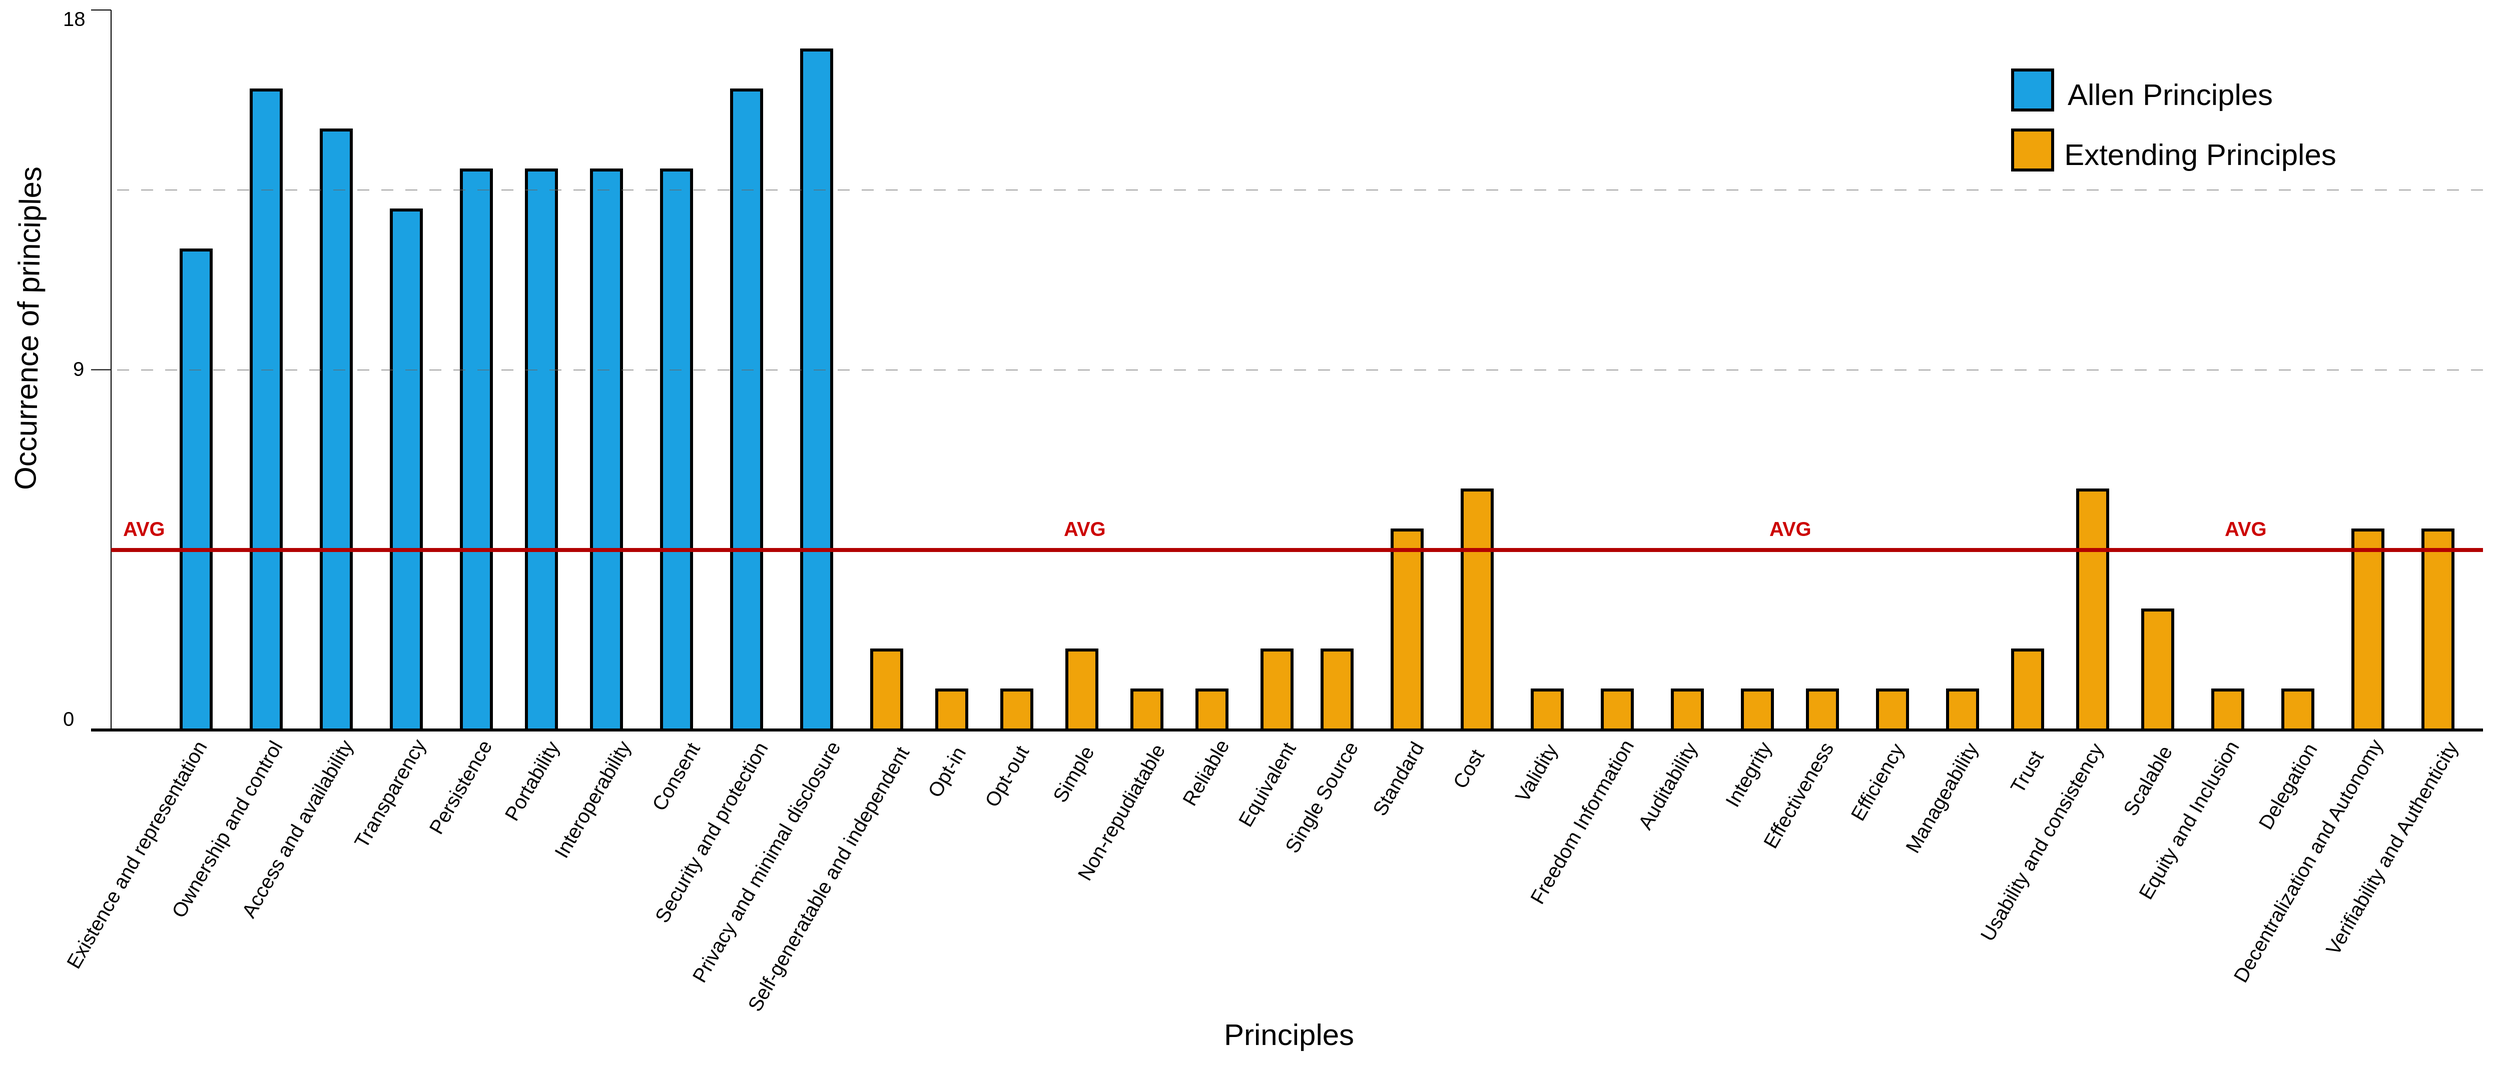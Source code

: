 <mxfile version="26.0.13">
  <diagram name="Page-1" id="DG-onA7_9x2C7NHohGhi">
    <mxGraphModel dx="2647" dy="2543" grid="1" gridSize="10" guides="1" tooltips="1" connect="1" arrows="1" fold="1" page="1" pageScale="1" pageWidth="850" pageHeight="1100" math="0" shadow="0">
      <root>
        <mxCell id="0" />
        <mxCell id="1" parent="0" />
        <mxCell id="yY1wQNI09Y-GIjGR2jKo-1" value="&lt;font style=&quot;font-size: 20px; line-height: 200%;&quot;&gt;Effectiveness&lt;/font&gt;" style="text;whiteSpace=wrap;html=1;rotation=300;" vertex="1" parent="1">
          <mxGeometry x="1860" y="25" width="150" height="60" as="geometry" />
        </mxCell>
        <mxCell id="yY1wQNI09Y-GIjGR2jKo-2" value="&lt;font style=&quot;font-size: 20px; line-height: 200%;&quot;&gt;Efficiency&lt;/font&gt;" style="text;whiteSpace=wrap;html=1;rotation=300;" vertex="1" parent="1">
          <mxGeometry x="1955" y="10" width="120" height="60" as="geometry" />
        </mxCell>
        <mxCell id="yY1wQNI09Y-GIjGR2jKo-3" value="&lt;font style=&quot;font-size: 20px; line-height: 200%;&quot;&gt;Manageability&lt;/font&gt;" style="text;whiteSpace=wrap;html=1;rotation=300;" vertex="1" parent="1">
          <mxGeometry x="2000" y="25" width="160" height="60" as="geometry" />
        </mxCell>
        <mxCell id="yY1wQNI09Y-GIjGR2jKo-4" value="&lt;font style=&quot;font-size: 20px; line-height: 200%;&quot;&gt;Trust&lt;/font&gt;" style="text;whiteSpace=wrap;html=1;rotation=300;" vertex="1" parent="1">
          <mxGeometry x="2125" width="80" height="60" as="geometry" />
        </mxCell>
        <mxCell id="yY1wQNI09Y-GIjGR2jKo-5" value="&lt;font style=&quot;font-size: 20px; line-height: 200%;&quot;&gt;Usability and consistency&lt;/font&gt;" style="text;whiteSpace=wrap;html=1;rotation=300;" vertex="1" parent="1">
          <mxGeometry x="2050" y="70" width="260" height="60" as="geometry" />
        </mxCell>
        <mxCell id="yY1wQNI09Y-GIjGR2jKo-6" value="&lt;font style=&quot;font-size: 20px; line-height: 200%;&quot;&gt;Scalable&lt;/font&gt;" style="text;whiteSpace=wrap;html=1;rotation=300;" vertex="1" parent="1">
          <mxGeometry x="2230" y="10" width="110" height="60" as="geometry" />
        </mxCell>
        <mxCell id="yY1wQNI09Y-GIjGR2jKo-7" value="&lt;font style=&quot;font-size: 20px; line-height: 200%;&quot;&gt;Equity and Inclusion&lt;/font&gt;" style="text;whiteSpace=wrap;html=1;rotation=300;" vertex="1" parent="1">
          <mxGeometry x="2220" y="50" width="210" height="60" as="geometry" />
        </mxCell>
        <mxCell id="yY1wQNI09Y-GIjGR2jKo-8" value="&lt;font style=&quot;font-size: 20px; line-height: 200%;&quot;&gt;Delegation&lt;/font&gt;" style="text;whiteSpace=wrap;html=1;rotation=300;" vertex="1" parent="1">
          <mxGeometry x="2360" y="15" width="130" height="60" as="geometry" />
        </mxCell>
        <mxCell id="yY1wQNI09Y-GIjGR2jKo-9" value="&lt;font style=&quot;font-size: 20px; line-height: 200%;&quot;&gt;Decentralization and Autonomy&lt;/font&gt;" style="text;whiteSpace=wrap;html=1;rotation=300;" vertex="1" parent="1">
          <mxGeometry x="2290" y="90" width="310" height="60" as="geometry" />
        </mxCell>
        <mxCell id="yY1wQNI09Y-GIjGR2jKo-10" value="&lt;font style=&quot;font-size: 20px; line-height: 200%;&quot;&gt;Verifiability and Authenticity&lt;/font&gt;" style="text;whiteSpace=wrap;html=1;rotation=300;" vertex="1" parent="1">
          <mxGeometry x="2390" y="75" width="280" height="60" as="geometry" />
        </mxCell>
        <mxCell id="yY1wQNI09Y-GIjGR2jKo-11" value="&lt;font style=&quot;font-size: 20px; line-height: 200%;&quot;&gt;Non-repudiatable&lt;/font&gt;" style="text;whiteSpace=wrap;html=1;rotation=300;" vertex="1" parent="1">
          <mxGeometry x="1165" y="40" width="190" height="60" as="geometry" />
        </mxCell>
        <mxCell id="yY1wQNI09Y-GIjGR2jKo-12" value="&lt;font style=&quot;font-size: 20px; line-height: 200%;&quot;&gt;Reliable&lt;/font&gt;" style="text;whiteSpace=wrap;html=1;rotation=300;" vertex="1" parent="1">
          <mxGeometry x="1290" width="110" height="60" as="geometry" />
        </mxCell>
        <mxCell id="yY1wQNI09Y-GIjGR2jKo-13" value="&lt;font style=&quot;font-size: 20px; line-height: 200%;&quot;&gt;Single Source&lt;/font&gt;" style="text;whiteSpace=wrap;html=1;rotation=300;" vertex="1" parent="1">
          <mxGeometry x="1380" y="25" width="160" height="60" as="geometry" />
        </mxCell>
        <mxCell id="yY1wQNI09Y-GIjGR2jKo-14" value="&lt;font style=&quot;font-size: 20px; line-height: 200%;&quot;&gt;Standard&lt;/font&gt;" style="text;whiteSpace=wrap;html=1;rotation=300;" vertex="1" parent="1">
          <mxGeometry x="1480" y="10" width="110" height="60" as="geometry" />
        </mxCell>
        <mxCell id="yY1wQNI09Y-GIjGR2jKo-15" value="&lt;font style=&quot;font-size: 20px; line-height: 200%;&quot;&gt;Cost&lt;/font&gt;" style="text;whiteSpace=wrap;html=1;rotation=300;" vertex="1" parent="1">
          <mxGeometry x="1570" width="70" height="60" as="geometry" />
        </mxCell>
        <mxCell id="yY1wQNI09Y-GIjGR2jKo-16" value="&lt;font style=&quot;font-size: 20px; line-height: 200%;&quot;&gt;Validity&lt;/font&gt;" style="text;whiteSpace=wrap;html=1;rotation=300;" vertex="1" parent="1">
          <mxGeometry x="1625" width="100" height="60" as="geometry" />
        </mxCell>
        <mxCell id="yY1wQNI09Y-GIjGR2jKo-17" value="&lt;font style=&quot;font-size: 20px; line-height: 200%;&quot;&gt;Freedom Information&lt;/font&gt;" style="text;whiteSpace=wrap;html=1;rotation=300;" vertex="1" parent="1">
          <mxGeometry x="1610" y="50" width="220" height="60" as="geometry" />
        </mxCell>
        <mxCell id="yY1wQNI09Y-GIjGR2jKo-18" value="&lt;font style=&quot;font-size: 20px; line-height: 200%;&quot;&gt;Auditability&lt;/font&gt;" style="text;whiteSpace=wrap;html=1;rotation=300;" vertex="1" parent="1">
          <mxGeometry x="1740" y="15" width="130" height="60" as="geometry" />
        </mxCell>
        <mxCell id="yY1wQNI09Y-GIjGR2jKo-19" value="&lt;font style=&quot;font-size: 20px; line-height: 200%;&quot;&gt;Integrity&lt;/font&gt;" style="text;whiteSpace=wrap;html=1;rotation=300;" vertex="1" parent="1">
          <mxGeometry x="1835" y="5" width="100" height="60" as="geometry" />
        </mxCell>
        <mxCell id="yY1wQNI09Y-GIjGR2jKo-20" value="&lt;font style=&quot;font-size: 20px; line-height: 200%;&quot;&gt;Transparency&lt;/font&gt;" style="text;whiteSpace=wrap;html=1;rotation=300;" vertex="1" parent="1">
          <mxGeometry x="450" y="20" width="160" height="60" as="geometry" />
        </mxCell>
        <mxCell id="yY1wQNI09Y-GIjGR2jKo-21" value="&lt;font style=&quot;font-size: 20px; line-height: 200%;&quot;&gt;Persistence&lt;/font&gt;" style="text;whiteSpace=wrap;html=1;rotation=300;" vertex="1" parent="1">
          <mxGeometry x="530" y="15" width="140" height="60" as="geometry" />
        </mxCell>
        <mxCell id="yY1wQNI09Y-GIjGR2jKo-22" value="&lt;font style=&quot;font-size: 20px; line-height: 200%;&quot;&gt;Portability&lt;/font&gt;" style="text;whiteSpace=wrap;html=1;rotation=300;" vertex="1" parent="1">
          <mxGeometry x="610" y="10" width="120" height="60" as="geometry" />
        </mxCell>
        <mxCell id="yY1wQNI09Y-GIjGR2jKo-23" value="&lt;font style=&quot;font-size: 20px; line-height: 200%;&quot;&gt;Interoperability&lt;/font&gt;" style="text;whiteSpace=wrap;html=1;rotation=300;" vertex="1" parent="1">
          <mxGeometry x="650" y="30" width="160" height="60" as="geometry" />
        </mxCell>
        <mxCell id="yY1wQNI09Y-GIjGR2jKo-24" value="&lt;font style=&quot;font-size: 20px; line-height: 200%;&quot;&gt;Consent&lt;/font&gt;" style="text;whiteSpace=wrap;html=1;rotation=300;" vertex="1" parent="1">
          <mxGeometry x="760" y="5" width="110" height="60" as="geometry" />
        </mxCell>
        <mxCell id="yY1wQNI09Y-GIjGR2jKo-25" value="&lt;font style=&quot;font-size: 20px; line-height: 200%;&quot;&gt;Security and protection&lt;/font&gt;" style="text;whiteSpace=wrap;html=1;rotation=300;" vertex="1" parent="1">
          <mxGeometry x="730" y="60" width="240" height="60" as="geometry" />
        </mxCell>
        <mxCell id="yY1wQNI09Y-GIjGR2jKo-26" value="&lt;font style=&quot;font-size: 20px; line-height: 200%;&quot;&gt;Privacy and minimal disclosure&lt;/font&gt;" style="text;whiteSpace=wrap;html=1;rotation=300;" vertex="1" parent="1">
          <mxGeometry x="750" y="90" width="310" height="60" as="geometry" />
        </mxCell>
        <mxCell id="yY1wQNI09Y-GIjGR2jKo-27" value="&lt;font style=&quot;font-size: 20px; line-height: 200%;&quot;&gt;Self-generatable and independent&lt;/font&gt;" style="text;whiteSpace=wrap;html=1;rotation=300;" vertex="1" parent="1">
          <mxGeometry x="800" y="110" width="330" height="60" as="geometry" />
        </mxCell>
        <mxCell id="yY1wQNI09Y-GIjGR2jKo-28" value="&lt;font style=&quot;font-size: 20px; line-height: 200%;&quot;&gt;Opt-in&lt;/font&gt;" style="text;whiteSpace=wrap;html=1;rotation=300;" vertex="1" parent="1">
          <mxGeometry x="1040" width="90" height="60" as="geometry" />
        </mxCell>
        <mxCell id="yY1wQNI09Y-GIjGR2jKo-29" value="&lt;font style=&quot;font-size: 20px; line-height: 200%;&quot;&gt;Opt-out&lt;/font&gt;" style="text;whiteSpace=wrap;html=1;rotation=300;" vertex="1" parent="1">
          <mxGeometry x="1095" y="5" width="100" height="60" as="geometry" />
        </mxCell>
        <mxCell id="yY1wQNI09Y-GIjGR2jKo-30" value="&lt;font style=&quot;font-size: 20px; line-height: 200%;&quot;&gt;Simple&lt;/font&gt;" style="text;whiteSpace=wrap;html=1;rotation=300;" vertex="1" parent="1">
          <mxGeometry x="1165" y="5" width="90" height="60" as="geometry" />
        </mxCell>
        <mxCell id="yY1wQNI09Y-GIjGR2jKo-31" value="&lt;font style=&quot;font-size: 20px; line-height: 200%;&quot;&gt;Existence and representation&lt;/font&gt;" style="text;whiteSpace=wrap;html=1;rotation=300;" vertex="1" parent="1">
          <mxGeometry x="130" y="85" width="290" height="60" as="geometry" />
        </mxCell>
        <mxCell id="yY1wQNI09Y-GIjGR2jKo-32" value="&lt;font style=&quot;font-size: 20px; line-height: 200%;&quot;&gt;Ownership and control&lt;/font&gt;" style="text;whiteSpace=wrap;html=1;rotation=300;" vertex="1" parent="1">
          <mxGeometry x="250" y="60" width="230" height="60" as="geometry" />
        </mxCell>
        <mxCell id="yY1wQNI09Y-GIjGR2jKo-33" value="&lt;font style=&quot;font-size: 20px; line-height: 200%;&quot;&gt;Access and availability&lt;/font&gt;" style="text;whiteSpace=wrap;html=1;rotation=300;" vertex="1" parent="1">
          <mxGeometry x="320" y="60" width="230" height="60" as="geometry" />
        </mxCell>
        <mxCell id="yY1wQNI09Y-GIjGR2jKo-34" value="" style="rounded=0;whiteSpace=wrap;html=1;fillColor=#1ba1e2;strokeColor=#000000;strokeWidth=3;fontColor=#ffffff;" vertex="1" parent="1">
          <mxGeometry x="310" y="-480" width="30" height="480" as="geometry" />
        </mxCell>
        <mxCell id="yY1wQNI09Y-GIjGR2jKo-35" value="" style="endArrow=none;html=1;rounded=0;strokeWidth=1;" edge="1" parent="1">
          <mxGeometry width="50" height="50" relative="1" as="geometry">
            <mxPoint x="240" y="-720" as="sourcePoint" />
            <mxPoint x="240" as="targetPoint" />
          </mxGeometry>
        </mxCell>
        <mxCell id="yY1wQNI09Y-GIjGR2jKo-36" value="" style="endArrow=none;html=1;rounded=0;" edge="1" parent="1">
          <mxGeometry width="50" height="50" relative="1" as="geometry">
            <mxPoint x="220" y="-360.23" as="sourcePoint" />
            <mxPoint x="240" y="-360.23" as="targetPoint" />
          </mxGeometry>
        </mxCell>
        <mxCell id="yY1wQNI09Y-GIjGR2jKo-37" value="" style="endArrow=none;html=1;rounded=0;" edge="1" parent="1">
          <mxGeometry width="50" height="50" relative="1" as="geometry">
            <mxPoint x="220" y="-720" as="sourcePoint" />
            <mxPoint x="240" y="-720" as="targetPoint" />
          </mxGeometry>
        </mxCell>
        <mxCell id="yY1wQNI09Y-GIjGR2jKo-38" value="" style="rounded=0;whiteSpace=wrap;html=1;fillColor=#1ba1e2;strokeColor=#000000;strokeWidth=3;fontColor=#ffffff;" vertex="1" parent="1">
          <mxGeometry x="380" y="-640" width="30" height="640" as="geometry" />
        </mxCell>
        <mxCell id="yY1wQNI09Y-GIjGR2jKo-39" value="" style="rounded=0;whiteSpace=wrap;html=1;fillColor=#1ba1e2;strokeColor=#000000;strokeWidth=3;fontColor=#ffffff;" vertex="1" parent="1">
          <mxGeometry x="450" y="-600" width="30" height="600" as="geometry" />
        </mxCell>
        <mxCell id="yY1wQNI09Y-GIjGR2jKo-40" value="" style="rounded=0;whiteSpace=wrap;html=1;fillColor=#1ba1e2;strokeColor=#000000;strokeWidth=3;fontColor=#ffffff;" vertex="1" parent="1">
          <mxGeometry x="520" y="-520" width="30" height="520" as="geometry" />
        </mxCell>
        <mxCell id="yY1wQNI09Y-GIjGR2jKo-41" value="" style="rounded=0;whiteSpace=wrap;html=1;fillColor=#1ba1e2;strokeColor=#000000;strokeWidth=3;fontColor=#ffffff;" vertex="1" parent="1">
          <mxGeometry x="590" y="-560" width="30" height="560" as="geometry" />
        </mxCell>
        <mxCell id="yY1wQNI09Y-GIjGR2jKo-42" value="" style="rounded=0;whiteSpace=wrap;html=1;fillColor=#1ba1e2;strokeColor=#000000;strokeWidth=3;fontColor=#ffffff;" vertex="1" parent="1">
          <mxGeometry x="655" y="-560" width="30" height="560" as="geometry" />
        </mxCell>
        <mxCell id="yY1wQNI09Y-GIjGR2jKo-43" value="" style="rounded=0;whiteSpace=wrap;html=1;fillColor=#1ba1e2;strokeColor=#000000;strokeWidth=3;fontColor=#ffffff;" vertex="1" parent="1">
          <mxGeometry x="720" y="-560" width="30" height="560" as="geometry" />
        </mxCell>
        <mxCell id="yY1wQNI09Y-GIjGR2jKo-44" value="" style="rounded=0;whiteSpace=wrap;html=1;fillColor=#1ba1e2;strokeColor=#000000;strokeWidth=3;fontColor=#ffffff;" vertex="1" parent="1">
          <mxGeometry x="790" y="-560" width="30" height="560" as="geometry" />
        </mxCell>
        <mxCell id="yY1wQNI09Y-GIjGR2jKo-45" value="" style="rounded=0;whiteSpace=wrap;html=1;fillColor=#1ba1e2;strokeColor=#000000;strokeWidth=3;fontColor=#ffffff;" vertex="1" parent="1">
          <mxGeometry x="860" y="-640" width="30" height="640" as="geometry" />
        </mxCell>
        <mxCell id="yY1wQNI09Y-GIjGR2jKo-46" value="&lt;font style=&quot;font-size: 20px;&quot;&gt;0&lt;/font&gt;" style="text;whiteSpace=wrap;html=1;rotation=0;" vertex="1" parent="1">
          <mxGeometry x="190" y="-30" width="40" height="40" as="geometry" />
        </mxCell>
        <mxCell id="yY1wQNI09Y-GIjGR2jKo-47" value="" style="endArrow=none;html=1;rounded=0;strokeWidth=3;" edge="1" parent="1">
          <mxGeometry width="50" height="50" relative="1" as="geometry">
            <mxPoint x="220" as="sourcePoint" />
            <mxPoint x="240" as="targetPoint" />
          </mxGeometry>
        </mxCell>
        <mxCell id="yY1wQNI09Y-GIjGR2jKo-48" value="&lt;font style=&quot;font-size: 20px;&quot;&gt;9&lt;/font&gt;" style="text;whiteSpace=wrap;html=1;rotation=0;" vertex="1" parent="1">
          <mxGeometry x="200" y="-380" width="30" height="40" as="geometry" />
        </mxCell>
        <mxCell id="yY1wQNI09Y-GIjGR2jKo-49" value="&lt;font style=&quot;font-size: 20px;&quot;&gt;18&lt;/font&gt;" style="text;whiteSpace=wrap;html=1;rotation=0;" vertex="1" parent="1">
          <mxGeometry x="190" y="-730" width="45" height="40" as="geometry" />
        </mxCell>
        <mxCell id="yY1wQNI09Y-GIjGR2jKo-50" value="&lt;b&gt;&lt;font style=&quot;font-size: 20px; color: rgb(204, 0, 0);&quot;&gt;AVG&lt;/font&gt;&lt;/b&gt;" style="text;whiteSpace=wrap;html=1;rotation=0;" vertex="1" parent="1">
          <mxGeometry x="1190" y="-220" width="60" height="40" as="geometry" />
        </mxCell>
        <mxCell id="yY1wQNI09Y-GIjGR2jKo-51" value="" style="rounded=0;whiteSpace=wrap;html=1;fillColor=#1ba1e2;strokeColor=#000000;strokeWidth=3;fontColor=#ffffff;" vertex="1" parent="1">
          <mxGeometry x="930" y="-680" width="30" height="680" as="geometry" />
        </mxCell>
        <mxCell id="yY1wQNI09Y-GIjGR2jKo-52" value="" style="rounded=0;whiteSpace=wrap;html=1;fillColor=#f0a30a;strokeColor=#000000;strokeWidth=3;fontColor=#000000;" vertex="1" parent="1">
          <mxGeometry x="1000" y="-80" width="30" height="80" as="geometry" />
        </mxCell>
        <mxCell id="yY1wQNI09Y-GIjGR2jKo-53" value="" style="rounded=0;whiteSpace=wrap;html=1;fillColor=#f0a30a;strokeColor=#000000;strokeWidth=3;fontColor=#000000;" vertex="1" parent="1">
          <mxGeometry x="1065" y="-40" width="30" height="40" as="geometry" />
        </mxCell>
        <mxCell id="yY1wQNI09Y-GIjGR2jKo-54" value="" style="rounded=0;whiteSpace=wrap;html=1;fillColor=#f0a30a;strokeColor=#000000;strokeWidth=3;fontColor=#000000;" vertex="1" parent="1">
          <mxGeometry x="1130" y="-40" width="30" height="40" as="geometry" />
        </mxCell>
        <mxCell id="yY1wQNI09Y-GIjGR2jKo-55" value="" style="rounded=0;whiteSpace=wrap;html=1;fillColor=#f0a30a;strokeColor=#000000;strokeWidth=3;fontColor=#000000;" vertex="1" parent="1">
          <mxGeometry x="1195" y="-80" width="30" height="80" as="geometry" />
        </mxCell>
        <mxCell id="yY1wQNI09Y-GIjGR2jKo-56" value="" style="rounded=0;whiteSpace=wrap;html=1;fillColor=#f0a30a;strokeColor=#000000;strokeWidth=3;fontColor=#000000;" vertex="1" parent="1">
          <mxGeometry x="1260" y="-40" width="30" height="40" as="geometry" />
        </mxCell>
        <mxCell id="yY1wQNI09Y-GIjGR2jKo-57" value="" style="rounded=0;whiteSpace=wrap;html=1;fillColor=#f0a30a;strokeColor=#000000;strokeWidth=3;fontColor=#000000;" vertex="1" parent="1">
          <mxGeometry x="1325" y="-40" width="30" height="40" as="geometry" />
        </mxCell>
        <mxCell id="yY1wQNI09Y-GIjGR2jKo-58" value="&lt;font style=&quot;font-size: 20px;&quot;&gt;Equivalent&lt;/font&gt;" style="text;whiteSpace=wrap;html=1;rotation=300;" vertex="1" parent="1">
          <mxGeometry x="1350" y="20" width="120" height="60" as="geometry" />
        </mxCell>
        <mxCell id="yY1wQNI09Y-GIjGR2jKo-59" value="" style="rounded=0;whiteSpace=wrap;html=1;fillColor=#f0a30a;strokeColor=#000000;strokeWidth=3;fontColor=#000000;" vertex="1" parent="1">
          <mxGeometry x="1390" y="-80" width="30" height="80" as="geometry" />
        </mxCell>
        <mxCell id="yY1wQNI09Y-GIjGR2jKo-60" value="" style="rounded=0;whiteSpace=wrap;html=1;fillColor=#f0a30a;strokeColor=#000000;strokeWidth=3;fontColor=#000000;" vertex="1" parent="1">
          <mxGeometry x="1450" y="-80" width="30" height="80" as="geometry" />
        </mxCell>
        <mxCell id="yY1wQNI09Y-GIjGR2jKo-61" value="" style="rounded=0;whiteSpace=wrap;html=1;fillColor=#f0a30a;strokeColor=#000000;strokeWidth=3;fontColor=#000000;" vertex="1" parent="1">
          <mxGeometry x="1520" y="-200" width="30" height="200" as="geometry" />
        </mxCell>
        <mxCell id="yY1wQNI09Y-GIjGR2jKo-62" value="" style="rounded=0;whiteSpace=wrap;html=1;fillColor=#f0a30a;strokeColor=#000000;strokeWidth=3;fontColor=#000000;" vertex="1" parent="1">
          <mxGeometry x="1590" y="-240" width="30" height="240" as="geometry" />
        </mxCell>
        <mxCell id="yY1wQNI09Y-GIjGR2jKo-63" value="" style="rounded=0;whiteSpace=wrap;html=1;fillColor=#f0a30a;strokeColor=#000000;strokeWidth=3;fontColor=#000000;" vertex="1" parent="1">
          <mxGeometry x="1660" y="-40" width="30" height="40" as="geometry" />
        </mxCell>
        <mxCell id="yY1wQNI09Y-GIjGR2jKo-64" value="" style="rounded=0;whiteSpace=wrap;html=1;fillColor=#f0a30a;strokeColor=#000000;strokeWidth=3;fontColor=#000000;" vertex="1" parent="1">
          <mxGeometry x="1730" y="-40" width="30" height="40" as="geometry" />
        </mxCell>
        <mxCell id="yY1wQNI09Y-GIjGR2jKo-65" value="" style="rounded=0;whiteSpace=wrap;html=1;fillColor=#f0a30a;strokeColor=#000000;strokeWidth=3;fontColor=#000000;" vertex="1" parent="1">
          <mxGeometry x="1800" y="-40" width="30" height="40" as="geometry" />
        </mxCell>
        <mxCell id="yY1wQNI09Y-GIjGR2jKo-66" value="" style="rounded=0;whiteSpace=wrap;html=1;fillColor=#f0a30a;strokeColor=#000000;strokeWidth=3;fontColor=#000000;" vertex="1" parent="1">
          <mxGeometry x="1870" y="-40" width="30" height="40" as="geometry" />
        </mxCell>
        <mxCell id="yY1wQNI09Y-GIjGR2jKo-67" value="" style="rounded=0;whiteSpace=wrap;html=1;fillColor=#f0a30a;strokeColor=#000000;strokeWidth=3;fontColor=#000000;" vertex="1" parent="1">
          <mxGeometry x="1935" y="-40" width="30" height="40" as="geometry" />
        </mxCell>
        <mxCell id="yY1wQNI09Y-GIjGR2jKo-68" value="" style="rounded=0;whiteSpace=wrap;html=1;fillColor=#f0a30a;strokeColor=#000000;strokeWidth=3;fontColor=#000000;" vertex="1" parent="1">
          <mxGeometry x="2005" y="-40" width="30" height="40" as="geometry" />
        </mxCell>
        <mxCell id="yY1wQNI09Y-GIjGR2jKo-69" value="" style="rounded=0;whiteSpace=wrap;html=1;fillColor=#f0a30a;strokeColor=#000000;strokeWidth=3;fontColor=#000000;" vertex="1" parent="1">
          <mxGeometry x="2075" y="-40" width="30" height="40" as="geometry" />
        </mxCell>
        <mxCell id="yY1wQNI09Y-GIjGR2jKo-70" value="" style="rounded=0;whiteSpace=wrap;html=1;fillColor=#f0a30a;strokeColor=#000000;strokeWidth=3;fontColor=#000000;" vertex="1" parent="1">
          <mxGeometry x="2140" y="-80" width="30" height="80" as="geometry" />
        </mxCell>
        <mxCell id="yY1wQNI09Y-GIjGR2jKo-71" value="" style="rounded=0;whiteSpace=wrap;html=1;fillColor=#f0a30a;strokeColor=#000000;strokeWidth=3;fontColor=#000000;" vertex="1" parent="1">
          <mxGeometry x="2205" y="-240" width="30" height="240" as="geometry" />
        </mxCell>
        <mxCell id="yY1wQNI09Y-GIjGR2jKo-72" value="" style="rounded=0;whiteSpace=wrap;html=1;fillColor=#f0a30a;strokeColor=#000000;strokeWidth=3;fontColor=#000000;" vertex="1" parent="1">
          <mxGeometry x="2270" y="-120" width="30" height="120" as="geometry" />
        </mxCell>
        <mxCell id="yY1wQNI09Y-GIjGR2jKo-73" value="" style="rounded=0;whiteSpace=wrap;html=1;fillColor=#f0a30a;strokeColor=#000000;strokeWidth=3;fontColor=#000000;" vertex="1" parent="1">
          <mxGeometry x="2340" y="-40" width="30" height="40" as="geometry" />
        </mxCell>
        <mxCell id="yY1wQNI09Y-GIjGR2jKo-74" value="" style="rounded=0;whiteSpace=wrap;html=1;fillColor=#f0a30a;strokeColor=#000000;strokeWidth=3;fontColor=#000000;" vertex="1" parent="1">
          <mxGeometry x="2410" y="-40" width="30" height="40" as="geometry" />
        </mxCell>
        <mxCell id="yY1wQNI09Y-GIjGR2jKo-75" value="" style="rounded=0;whiteSpace=wrap;html=1;fillColor=#f0a30a;strokeColor=#000000;strokeWidth=3;fontColor=#000000;" vertex="1" parent="1">
          <mxGeometry x="2480" y="-200" width="30" height="200" as="geometry" />
        </mxCell>
        <mxCell id="yY1wQNI09Y-GIjGR2jKo-76" value="" style="rounded=0;whiteSpace=wrap;html=1;fillColor=#f0a30a;strokeColor=#000000;strokeWidth=3;fontColor=#000000;" vertex="1" parent="1">
          <mxGeometry x="2550" y="-200" width="30" height="200" as="geometry" />
        </mxCell>
        <mxCell id="yY1wQNI09Y-GIjGR2jKo-77" value="" style="endArrow=none;html=1;rounded=0;strokeWidth=3;" edge="1" parent="1">
          <mxGeometry width="50" height="50" relative="1" as="geometry">
            <mxPoint x="2610" as="sourcePoint" />
            <mxPoint x="240" as="targetPoint" />
          </mxGeometry>
        </mxCell>
        <mxCell id="yY1wQNI09Y-GIjGR2jKo-78" value="" style="rounded=0;whiteSpace=wrap;html=1;fillColor=#1ba1e2;strokeColor=#000000;strokeWidth=3;fontColor=#ffffff;" vertex="1" parent="1">
          <mxGeometry x="2140" y="-660" width="40" height="40" as="geometry" />
        </mxCell>
        <mxCell id="yY1wQNI09Y-GIjGR2jKo-79" value="Allen Principles" style="text;whiteSpace=wrap;align=center;fontSize=30;" vertex="1" parent="1">
          <mxGeometry x="2180" y="-660" width="235" height="40" as="geometry" />
        </mxCell>
        <mxCell id="yY1wQNI09Y-GIjGR2jKo-80" value="" style="rounded=0;whiteSpace=wrap;html=1;fillColor=#f0a30a;strokeColor=#000000;strokeWidth=3;fontColor=#000000;" vertex="1" parent="1">
          <mxGeometry x="2140" y="-600" width="40" height="40" as="geometry" />
        </mxCell>
        <mxCell id="yY1wQNI09Y-GIjGR2jKo-81" value="Extending Principles" style="text;whiteSpace=wrap;align=center;fontSize=30;" vertex="1" parent="1">
          <mxGeometry x="2180" y="-600" width="295" height="40" as="geometry" />
        </mxCell>
        <mxCell id="yY1wQNI09Y-GIjGR2jKo-82" value="" style="endArrow=none;html=1;rounded=0;strokeWidth=4;fillColor=#e51400;strokeColor=#B20000;" edge="1" parent="1">
          <mxGeometry width="50" height="50" relative="1" as="geometry">
            <mxPoint x="2610" y="-180" as="sourcePoint" />
            <mxPoint x="240" y="-180" as="targetPoint" />
          </mxGeometry>
        </mxCell>
        <mxCell id="yY1wQNI09Y-GIjGR2jKo-83" value="" style="endArrow=none;html=1;rounded=0;strokeWidth=1;fillColor=#f5f5f5;strokeColor=#666666;dashed=1;dashPattern=12 12;opacity=60;" edge="1" parent="1">
          <mxGeometry width="50" height="50" relative="1" as="geometry">
            <mxPoint x="2610" y="-360" as="sourcePoint" />
            <mxPoint x="240" y="-360" as="targetPoint" />
          </mxGeometry>
        </mxCell>
        <mxCell id="yY1wQNI09Y-GIjGR2jKo-84" value="" style="endArrow=none;html=1;rounded=0;strokeWidth=1;fillColor=#f5f5f5;strokeColor=#666666;dashed=1;dashPattern=12 12;opacity=60;" edge="1" parent="1">
          <mxGeometry width="50" height="50" relative="1" as="geometry">
            <mxPoint x="2610" y="-540" as="sourcePoint" />
            <mxPoint x="240" y="-540" as="targetPoint" />
          </mxGeometry>
        </mxCell>
        <mxCell id="yY1wQNI09Y-GIjGR2jKo-85" value="&lt;font style=&quot;font-size: 30px;&quot;&gt;Occurrence of principles&lt;/font&gt;" style="text;whiteSpace=wrap;html=1;rotation=-89;opacity=90;" vertex="1" parent="1">
          <mxGeometry x="-10" y="-440" width="345" height="60" as="geometry" />
        </mxCell>
        <mxCell id="yY1wQNI09Y-GIjGR2jKo-86" value="&lt;font style=&quot;font-size: 30px;&quot;&gt;Principles&lt;/font&gt;" style="text;whiteSpace=wrap;html=1;rotation=0;opacity=90;" vertex="1" parent="1">
          <mxGeometry x="1350" y="280" width="190" height="60" as="geometry" />
        </mxCell>
        <mxCell id="yY1wQNI09Y-GIjGR2jKo-87" value="&lt;b&gt;&lt;font style=&quot;font-size: 20px; color: rgb(204, 0, 0);&quot;&gt;AVG&lt;/font&gt;&lt;/b&gt;" style="text;whiteSpace=wrap;html=1;rotation=0;" vertex="1" parent="1">
          <mxGeometry x="2350" y="-220" width="60" height="40" as="geometry" />
        </mxCell>
        <mxCell id="yY1wQNI09Y-GIjGR2jKo-88" value="&lt;b&gt;&lt;font style=&quot;font-size: 20px; color: rgb(204, 0, 0);&quot;&gt;AVG&lt;/font&gt;&lt;/b&gt;" style="text;whiteSpace=wrap;html=1;rotation=0;" vertex="1" parent="1">
          <mxGeometry x="250" y="-220" width="60" height="40" as="geometry" />
        </mxCell>
        <mxCell id="yY1wQNI09Y-GIjGR2jKo-89" value="&lt;b&gt;&lt;font style=&quot;font-size: 20px; color: rgb(204, 0, 0);&quot;&gt;AVG&lt;/font&gt;&lt;/b&gt;" style="text;whiteSpace=wrap;html=1;rotation=0;" vertex="1" parent="1">
          <mxGeometry x="1895" y="-220" width="60" height="40" as="geometry" />
        </mxCell>
      </root>
    </mxGraphModel>
  </diagram>
</mxfile>
